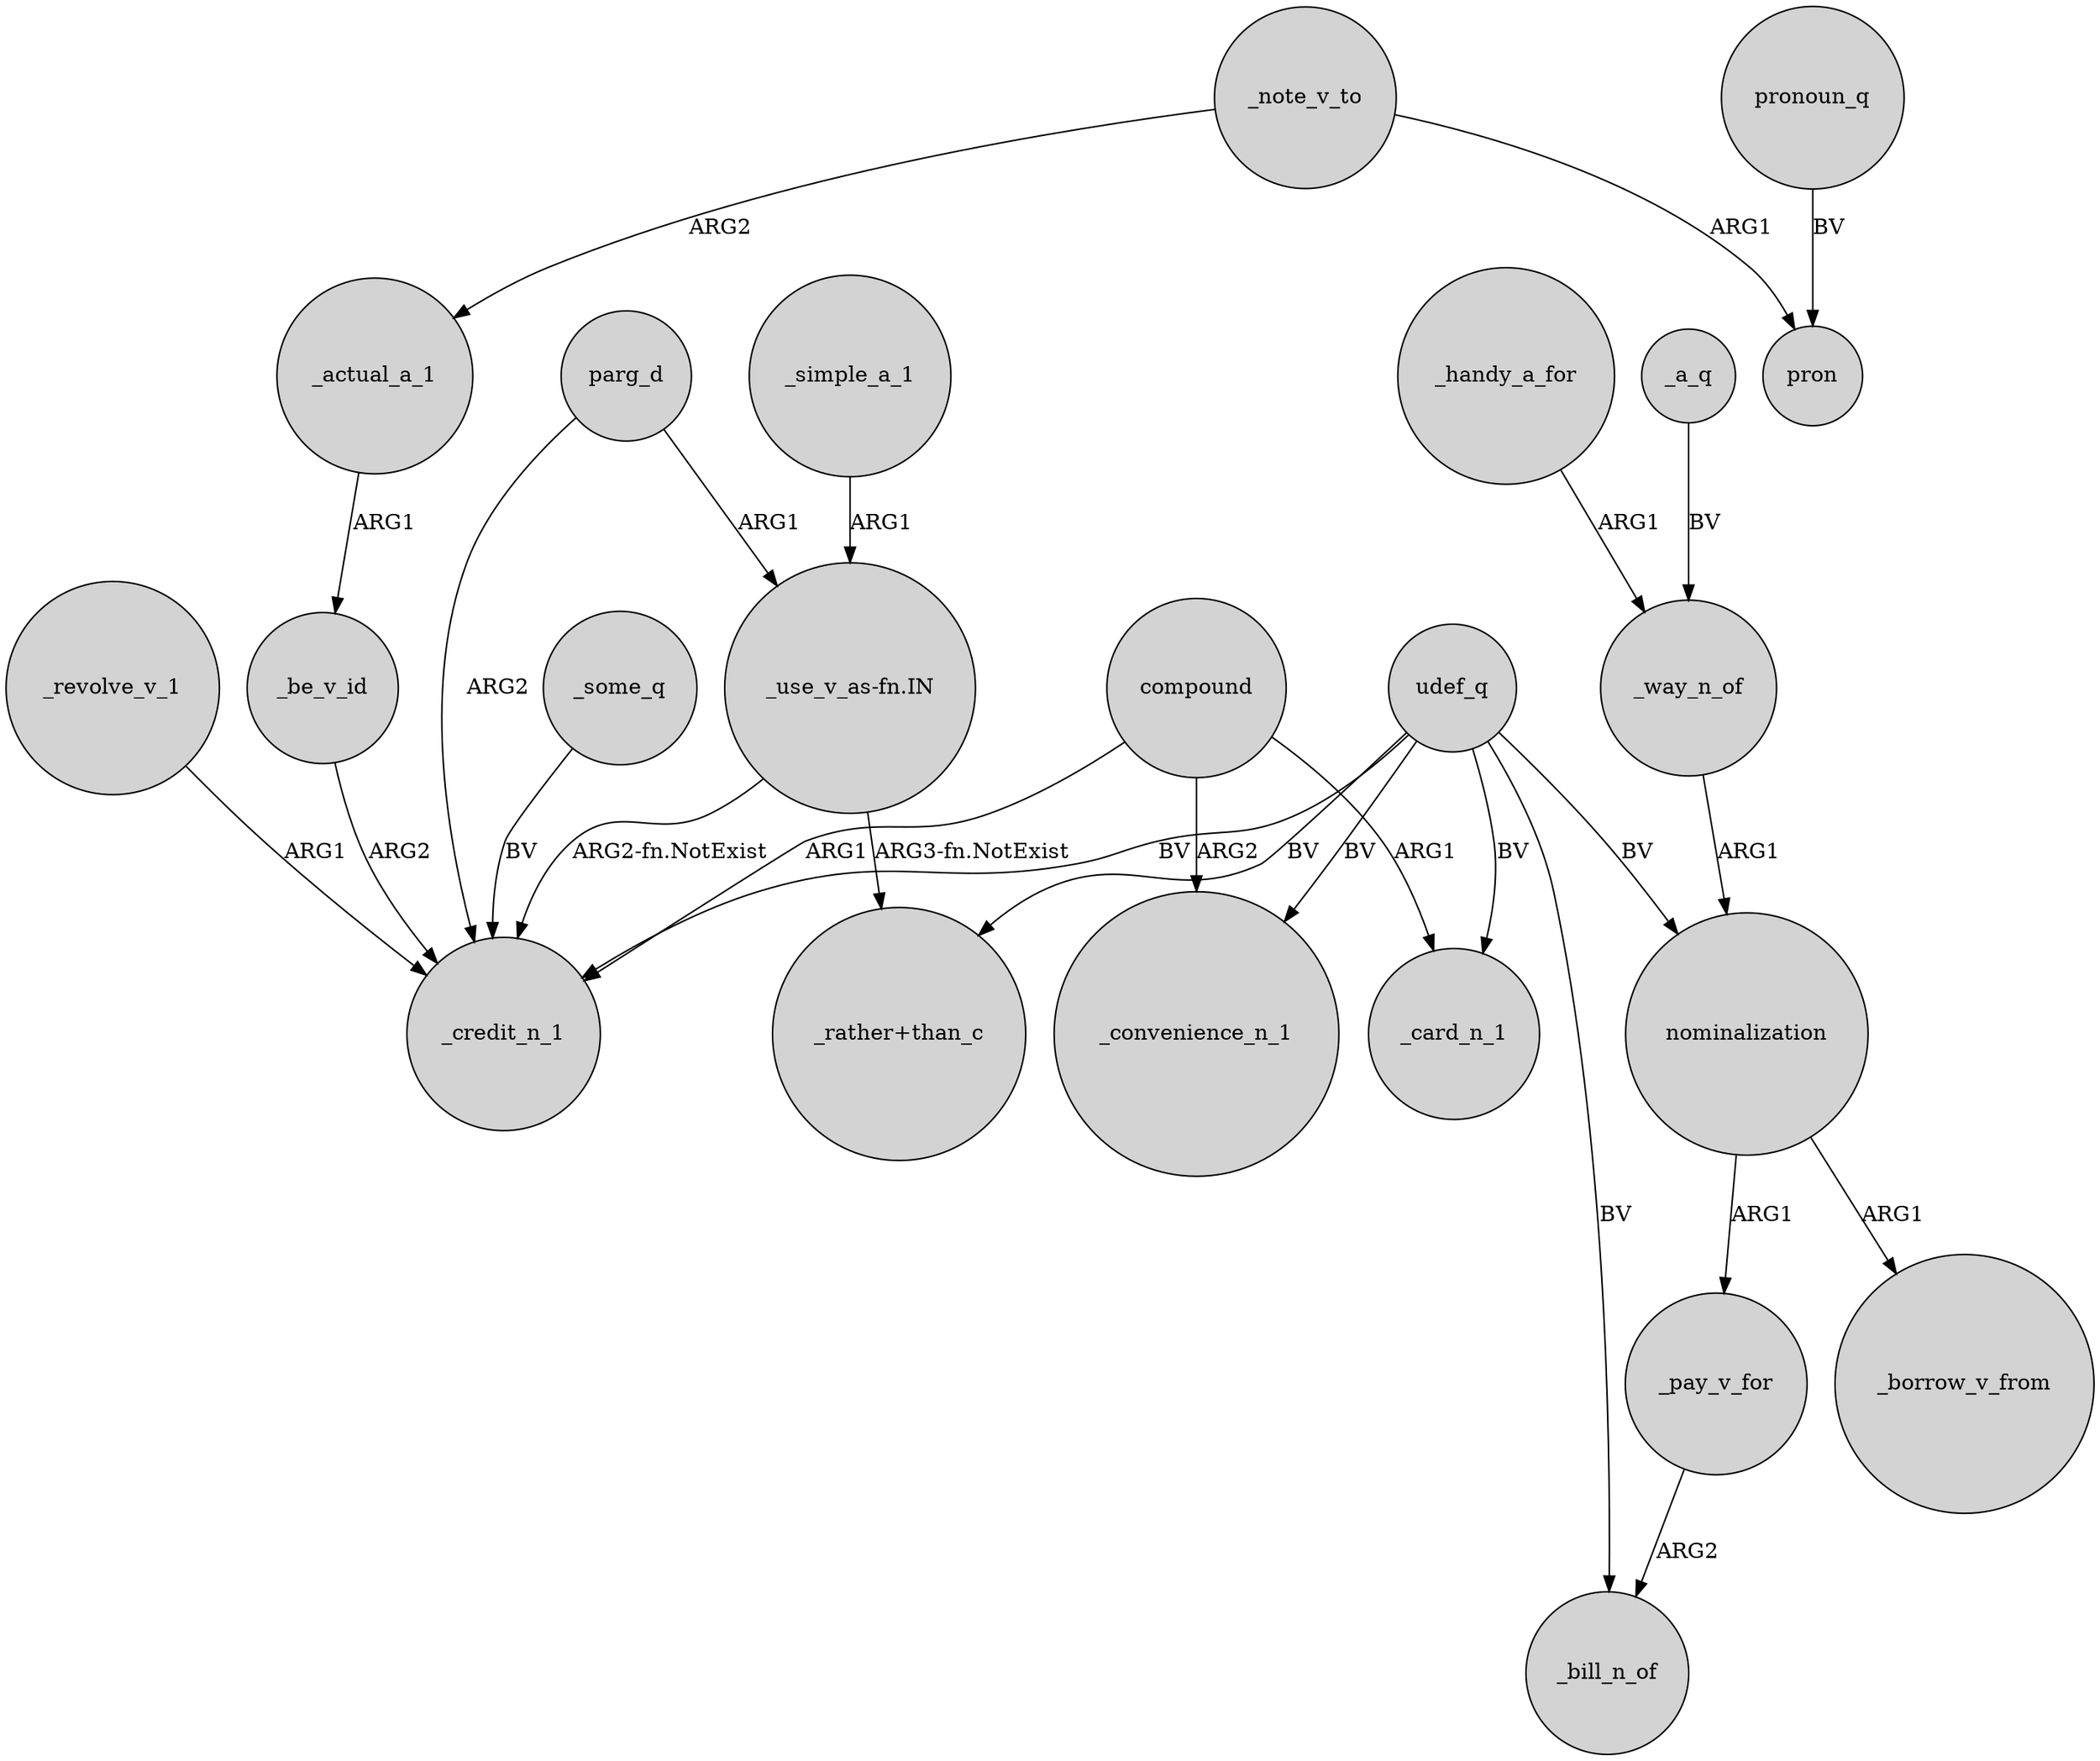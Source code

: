 digraph {
	node [shape=circle style=filled]
	_actual_a_1 -> _be_v_id [label=ARG1]
	_simple_a_1 -> "_use_v_as-fn.IN" [label=ARG1]
	udef_q -> _credit_n_1 [label=BV]
	udef_q -> _convenience_n_1 [label=BV]
	nominalization -> _borrow_v_from [label=ARG1]
	_note_v_to -> pron [label=ARG1]
	"_use_v_as-fn.IN" -> _credit_n_1 [label="ARG2-fn.NotExist"]
	udef_q -> _bill_n_of [label=BV]
	udef_q -> _card_n_1 [label=BV]
	udef_q -> "_rather+than_c" [label=BV]
	_be_v_id -> _credit_n_1 [label=ARG2]
	compound -> _card_n_1 [label=ARG1]
	_note_v_to -> _actual_a_1 [label=ARG2]
	pronoun_q -> pron [label=BV]
	parg_d -> _credit_n_1 [label=ARG2]
	nominalization -> _pay_v_for [label=ARG1]
	_handy_a_for -> _way_n_of [label=ARG1]
	compound -> _credit_n_1 [label=ARG1]
	"_use_v_as-fn.IN" -> "_rather+than_c" [label="ARG3-fn.NotExist"]
	udef_q -> nominalization [label=BV]
	parg_d -> "_use_v_as-fn.IN" [label=ARG1]
	_pay_v_for -> _bill_n_of [label=ARG2]
	_way_n_of -> nominalization [label=ARG1]
	_a_q -> _way_n_of [label=BV]
	_some_q -> _credit_n_1 [label=BV]
	compound -> _convenience_n_1 [label=ARG2]
	_revolve_v_1 -> _credit_n_1 [label=ARG1]
}
